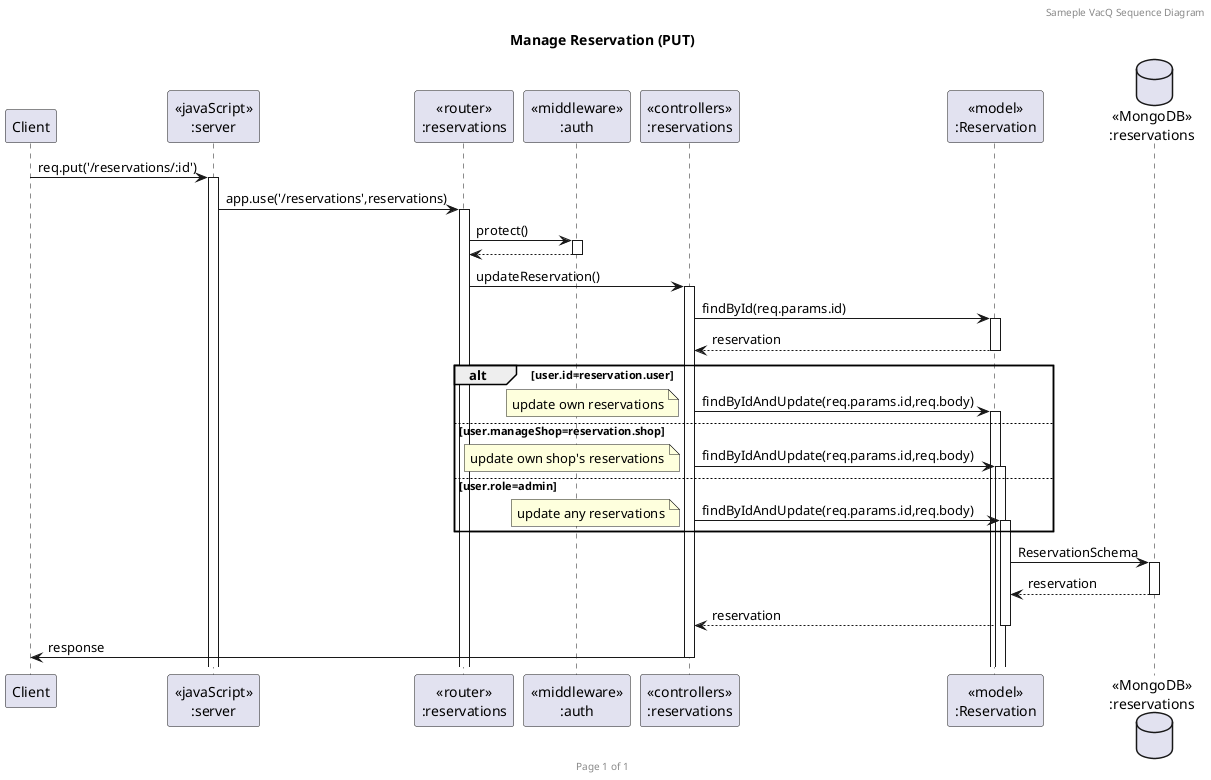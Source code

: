 @startuml Manage Reservation (PUT)

header Sameple VacQ Sequence Diagram
footer Page %page% of %lastpage%
title "Manage Reservation (PUT)"

participant "Client" as client
participant "<<javaScript>>\n:server" as server
participant "<<router>>\n:reservations" as routerReservations
participant "<<middleware>>\n:auth" as middleware
participant "<<controllers>>\n:reservations" as controllersReservations
participant "<<model>>\n:Reservation" as modelReservation
database "<<MongoDB>>\n:reservations" as ReservationsDatabase

client->server ++:req.put('/reservations/:id')
server->routerReservations ++:app.use('/reservations',reservations)
routerReservations->middleware ++:protect()
return
routerReservations -> controllersReservations ++:updateReservation()
controllersReservations->modelReservation ++:findById(req.params.id)
controllersReservations <-- modelReservation --:reservation
alt user.id=reservation.user
    controllersReservations->modelReservation ++:findByIdAndUpdate(req.params.id,req.body)
    note left
        update own reservations
    end note
else user.manageShop=reservation.shop
    controllersReservations->modelReservation ++:findByIdAndUpdate(req.params.id,req.body)
    note left
        update own shop's reservations
    end note
else user.role=admin
    controllersReservations->modelReservation ++:findByIdAndUpdate(req.params.id,req.body)
    note left
        update any reservations
    end note
end
modelReservation ->ReservationsDatabase ++: ReservationSchema
ReservationsDatabase --> modelReservation --: reservation
controllersReservations <-- modelReservation --:reservation
controllersReservations->client --:response

@enduml
